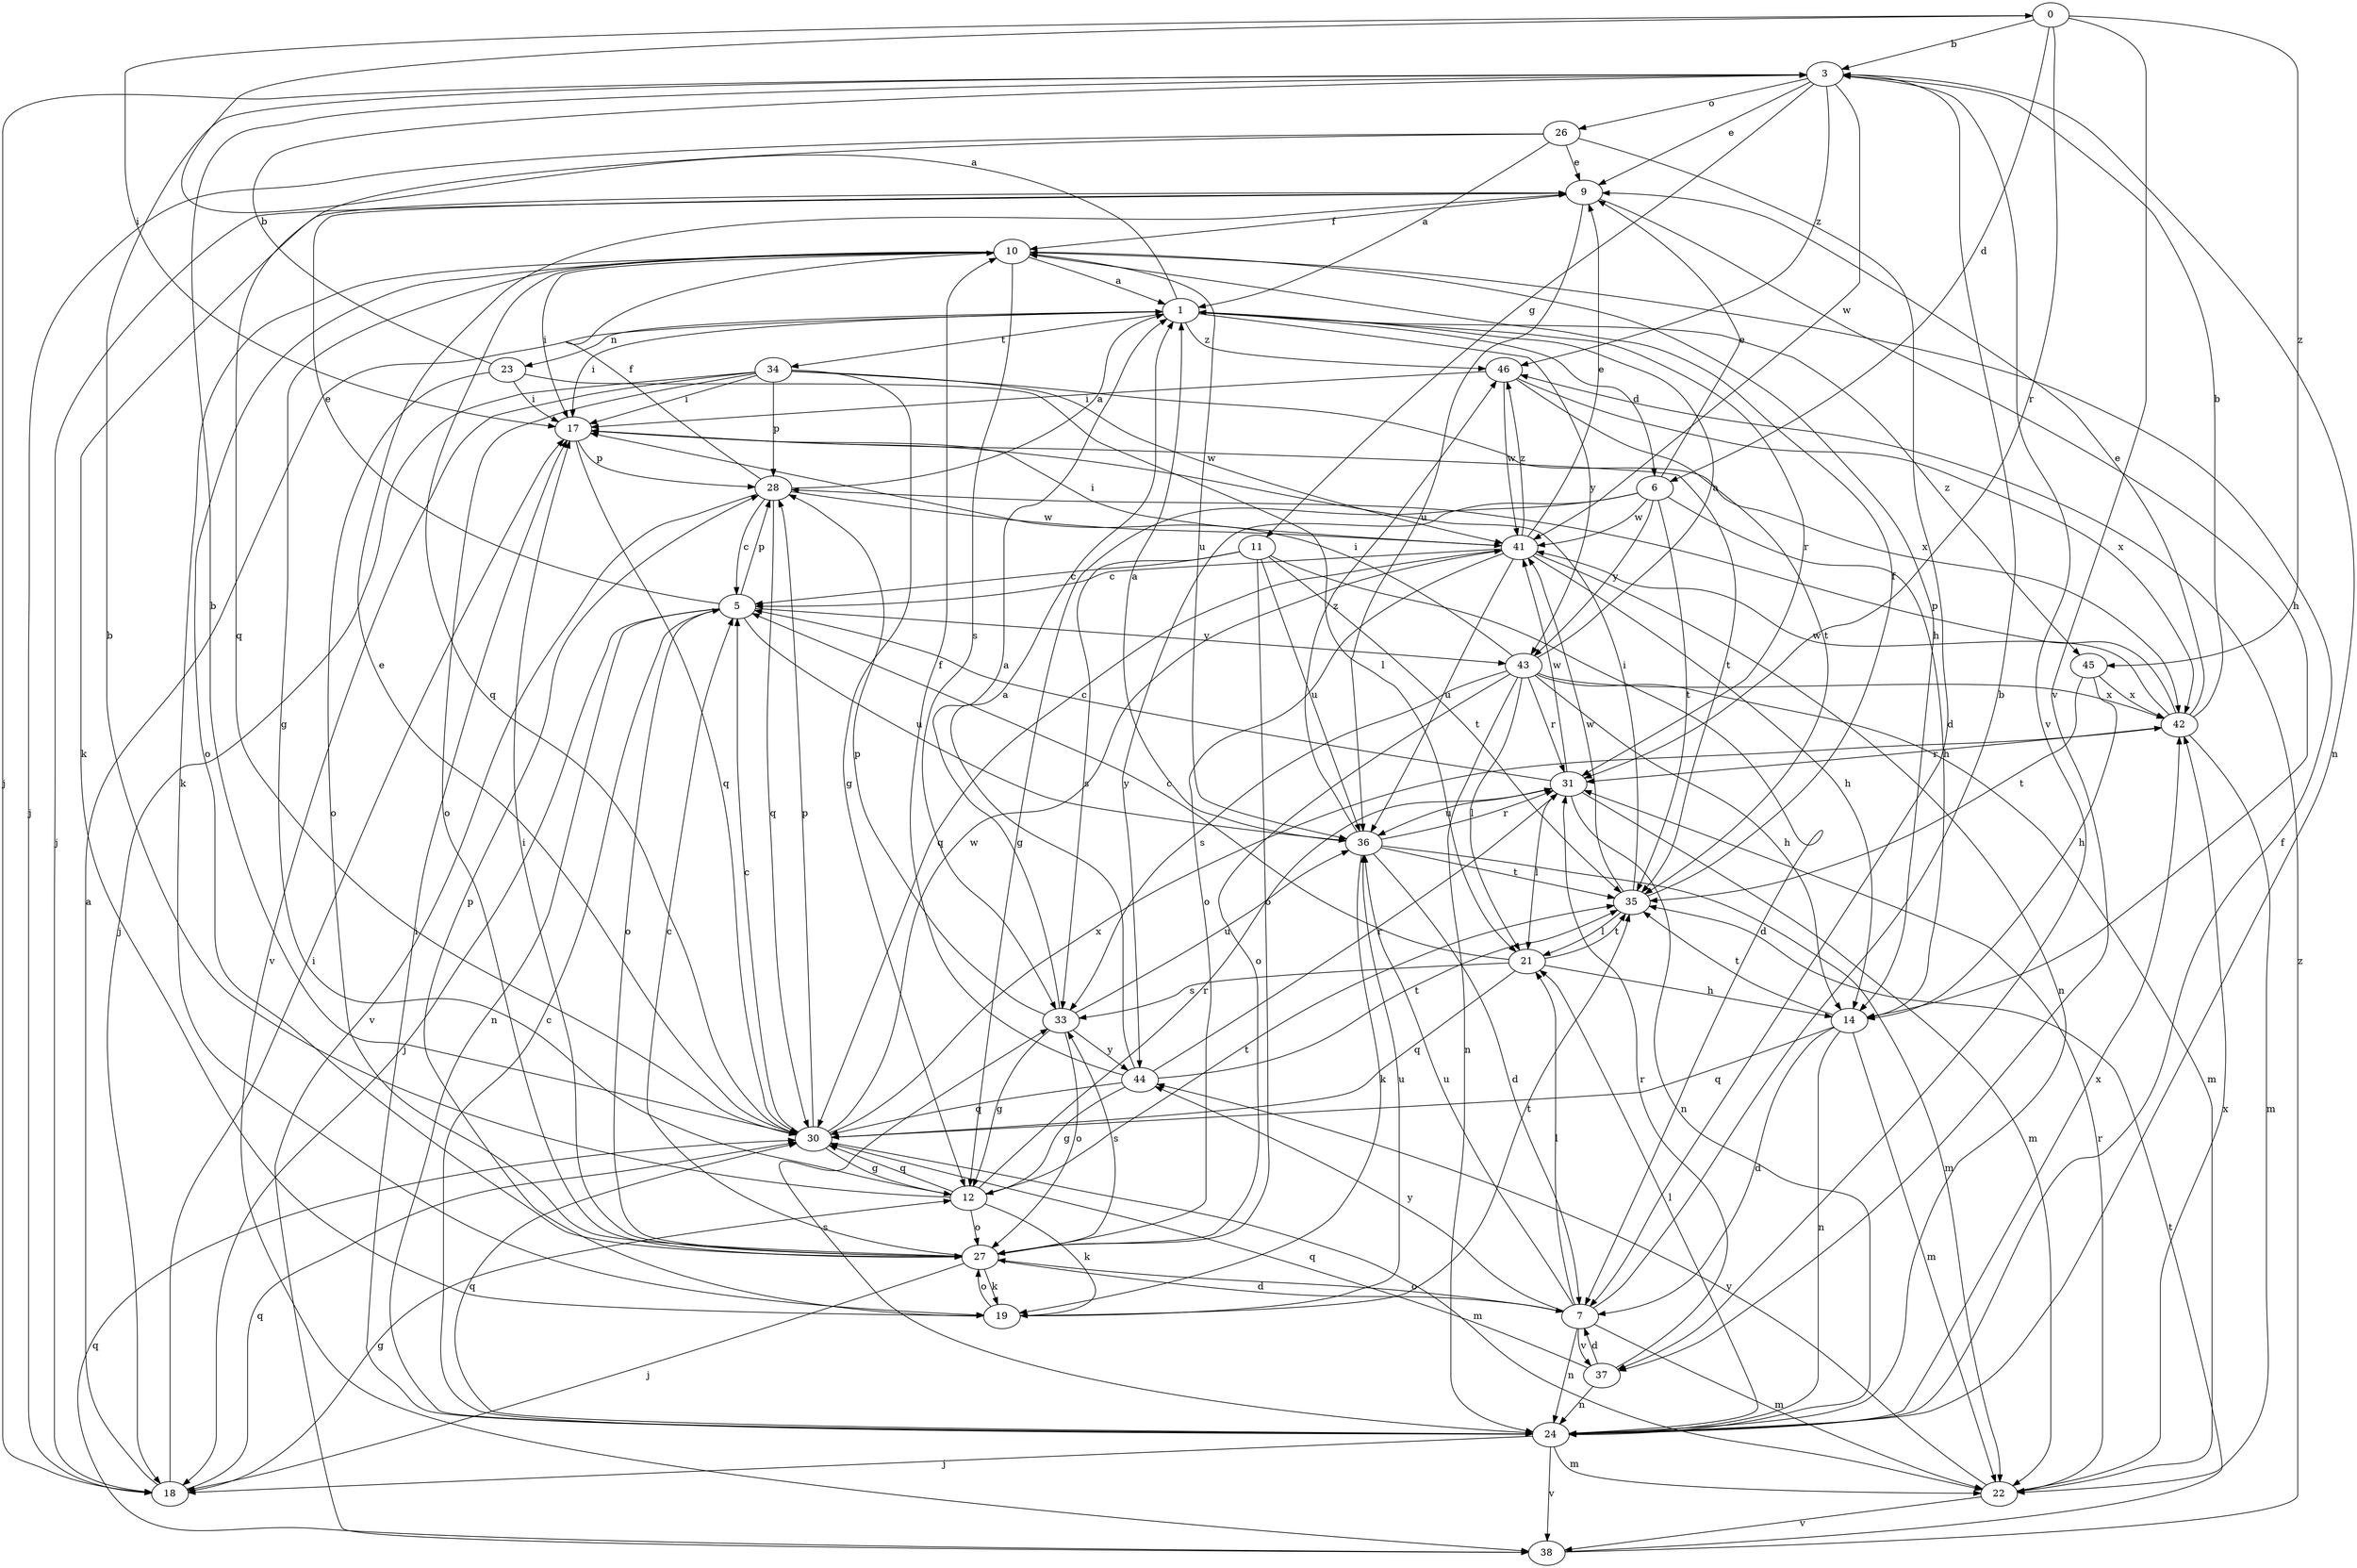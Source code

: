 strict digraph  {
0;
1;
3;
5;
6;
7;
9;
10;
11;
12;
14;
17;
18;
19;
21;
22;
23;
24;
26;
27;
28;
30;
31;
33;
34;
35;
36;
37;
38;
41;
42;
43;
44;
45;
46;
0 -> 3  [label=b];
0 -> 6  [label=d];
0 -> 17  [label=i];
0 -> 31  [label=r];
0 -> 37  [label=v];
0 -> 45  [label=z];
1 -> 0  [label=a];
1 -> 6  [label=d];
1 -> 17  [label=i];
1 -> 23  [label=n];
1 -> 31  [label=r];
1 -> 34  [label=t];
1 -> 43  [label=y];
1 -> 45  [label=z];
1 -> 46  [label=z];
3 -> 9  [label=e];
3 -> 11  [label=g];
3 -> 18  [label=j];
3 -> 24  [label=n];
3 -> 26  [label=o];
3 -> 37  [label=v];
3 -> 41  [label=w];
3 -> 46  [label=z];
5 -> 9  [label=e];
5 -> 18  [label=j];
5 -> 24  [label=n];
5 -> 27  [label=o];
5 -> 28  [label=p];
5 -> 36  [label=u];
5 -> 43  [label=y];
6 -> 9  [label=e];
6 -> 12  [label=g];
6 -> 14  [label=h];
6 -> 35  [label=t];
6 -> 41  [label=w];
6 -> 43  [label=y];
6 -> 44  [label=y];
7 -> 3  [label=b];
7 -> 21  [label=l];
7 -> 22  [label=m];
7 -> 24  [label=n];
7 -> 27  [label=o];
7 -> 36  [label=u];
7 -> 37  [label=v];
7 -> 44  [label=y];
9 -> 10  [label=f];
9 -> 14  [label=h];
9 -> 18  [label=j];
9 -> 19  [label=k];
9 -> 36  [label=u];
10 -> 1  [label=a];
10 -> 12  [label=g];
10 -> 14  [label=h];
10 -> 17  [label=i];
10 -> 19  [label=k];
10 -> 27  [label=o];
10 -> 30  [label=q];
10 -> 33  [label=s];
10 -> 36  [label=u];
11 -> 5  [label=c];
11 -> 7  [label=d];
11 -> 27  [label=o];
11 -> 33  [label=s];
11 -> 35  [label=t];
11 -> 36  [label=u];
12 -> 3  [label=b];
12 -> 19  [label=k];
12 -> 27  [label=o];
12 -> 30  [label=q];
12 -> 31  [label=r];
12 -> 35  [label=t];
14 -> 7  [label=d];
14 -> 22  [label=m];
14 -> 24  [label=n];
14 -> 30  [label=q];
14 -> 35  [label=t];
17 -> 28  [label=p];
17 -> 30  [label=q];
17 -> 35  [label=t];
18 -> 1  [label=a];
18 -> 12  [label=g];
18 -> 17  [label=i];
18 -> 30  [label=q];
19 -> 27  [label=o];
19 -> 28  [label=p];
19 -> 35  [label=t];
19 -> 36  [label=u];
21 -> 5  [label=c];
21 -> 14  [label=h];
21 -> 30  [label=q];
21 -> 33  [label=s];
21 -> 35  [label=t];
22 -> 31  [label=r];
22 -> 38  [label=v];
22 -> 42  [label=x];
22 -> 44  [label=y];
23 -> 3  [label=b];
23 -> 17  [label=i];
23 -> 21  [label=l];
23 -> 27  [label=o];
24 -> 5  [label=c];
24 -> 10  [label=f];
24 -> 17  [label=i];
24 -> 18  [label=j];
24 -> 21  [label=l];
24 -> 22  [label=m];
24 -> 30  [label=q];
24 -> 33  [label=s];
24 -> 38  [label=v];
24 -> 42  [label=x];
26 -> 1  [label=a];
26 -> 7  [label=d];
26 -> 9  [label=e];
26 -> 18  [label=j];
26 -> 30  [label=q];
27 -> 5  [label=c];
27 -> 7  [label=d];
27 -> 17  [label=i];
27 -> 18  [label=j];
27 -> 19  [label=k];
27 -> 33  [label=s];
28 -> 1  [label=a];
28 -> 5  [label=c];
28 -> 10  [label=f];
28 -> 30  [label=q];
28 -> 38  [label=v];
28 -> 41  [label=w];
30 -> 3  [label=b];
30 -> 5  [label=c];
30 -> 9  [label=e];
30 -> 12  [label=g];
30 -> 22  [label=m];
30 -> 28  [label=p];
30 -> 41  [label=w];
30 -> 42  [label=x];
31 -> 5  [label=c];
31 -> 21  [label=l];
31 -> 22  [label=m];
31 -> 24  [label=n];
31 -> 36  [label=u];
31 -> 41  [label=w];
33 -> 1  [label=a];
33 -> 12  [label=g];
33 -> 27  [label=o];
33 -> 28  [label=p];
33 -> 36  [label=u];
33 -> 44  [label=y];
34 -> 12  [label=g];
34 -> 17  [label=i];
34 -> 18  [label=j];
34 -> 27  [label=o];
34 -> 28  [label=p];
34 -> 38  [label=v];
34 -> 41  [label=w];
34 -> 42  [label=x];
35 -> 10  [label=f];
35 -> 17  [label=i];
35 -> 21  [label=l];
35 -> 41  [label=w];
36 -> 1  [label=a];
36 -> 7  [label=d];
36 -> 19  [label=k];
36 -> 22  [label=m];
36 -> 31  [label=r];
36 -> 35  [label=t];
36 -> 46  [label=z];
37 -> 7  [label=d];
37 -> 24  [label=n];
37 -> 30  [label=q];
37 -> 31  [label=r];
38 -> 30  [label=q];
38 -> 35  [label=t];
38 -> 46  [label=z];
41 -> 5  [label=c];
41 -> 9  [label=e];
41 -> 14  [label=h];
41 -> 17  [label=i];
41 -> 24  [label=n];
41 -> 27  [label=o];
41 -> 30  [label=q];
41 -> 36  [label=u];
41 -> 46  [label=z];
42 -> 3  [label=b];
42 -> 9  [label=e];
42 -> 22  [label=m];
42 -> 28  [label=p];
42 -> 31  [label=r];
42 -> 41  [label=w];
43 -> 1  [label=a];
43 -> 14  [label=h];
43 -> 17  [label=i];
43 -> 21  [label=l];
43 -> 22  [label=m];
43 -> 24  [label=n];
43 -> 27  [label=o];
43 -> 31  [label=r];
43 -> 33  [label=s];
43 -> 42  [label=x];
44 -> 1  [label=a];
44 -> 10  [label=f];
44 -> 12  [label=g];
44 -> 30  [label=q];
44 -> 31  [label=r];
44 -> 35  [label=t];
45 -> 14  [label=h];
45 -> 35  [label=t];
45 -> 42  [label=x];
46 -> 17  [label=i];
46 -> 35  [label=t];
46 -> 41  [label=w];
46 -> 42  [label=x];
}
